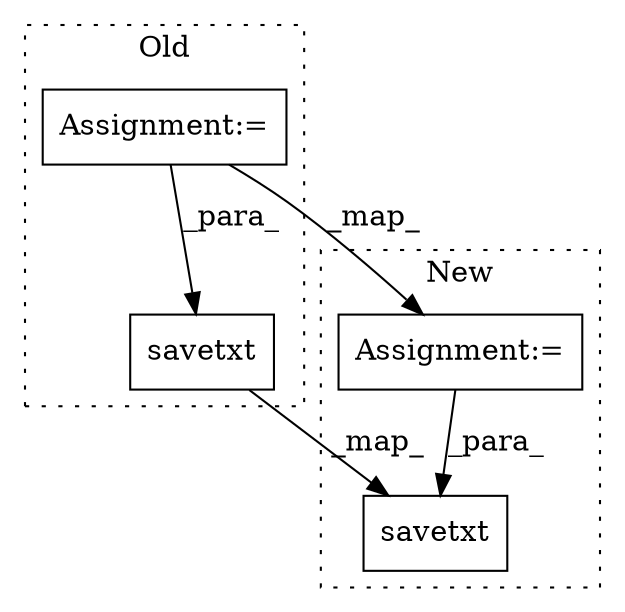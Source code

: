 digraph G {
subgraph cluster0 {
1 [label="savetxt" a="32" s="10573,10624" l="8,1" shape="box"];
3 [label="Assignment:=" a="7" s="10499" l="1" shape="box"];
label = "Old";
style="dotted";
}
subgraph cluster1 {
2 [label="savetxt" a="32" s="11811,11862" l="8,1" shape="box"];
4 [label="Assignment:=" a="7" s="11734" l="1" shape="box"];
label = "New";
style="dotted";
}
1 -> 2 [label="_map_"];
3 -> 4 [label="_map_"];
3 -> 1 [label="_para_"];
4 -> 2 [label="_para_"];
}